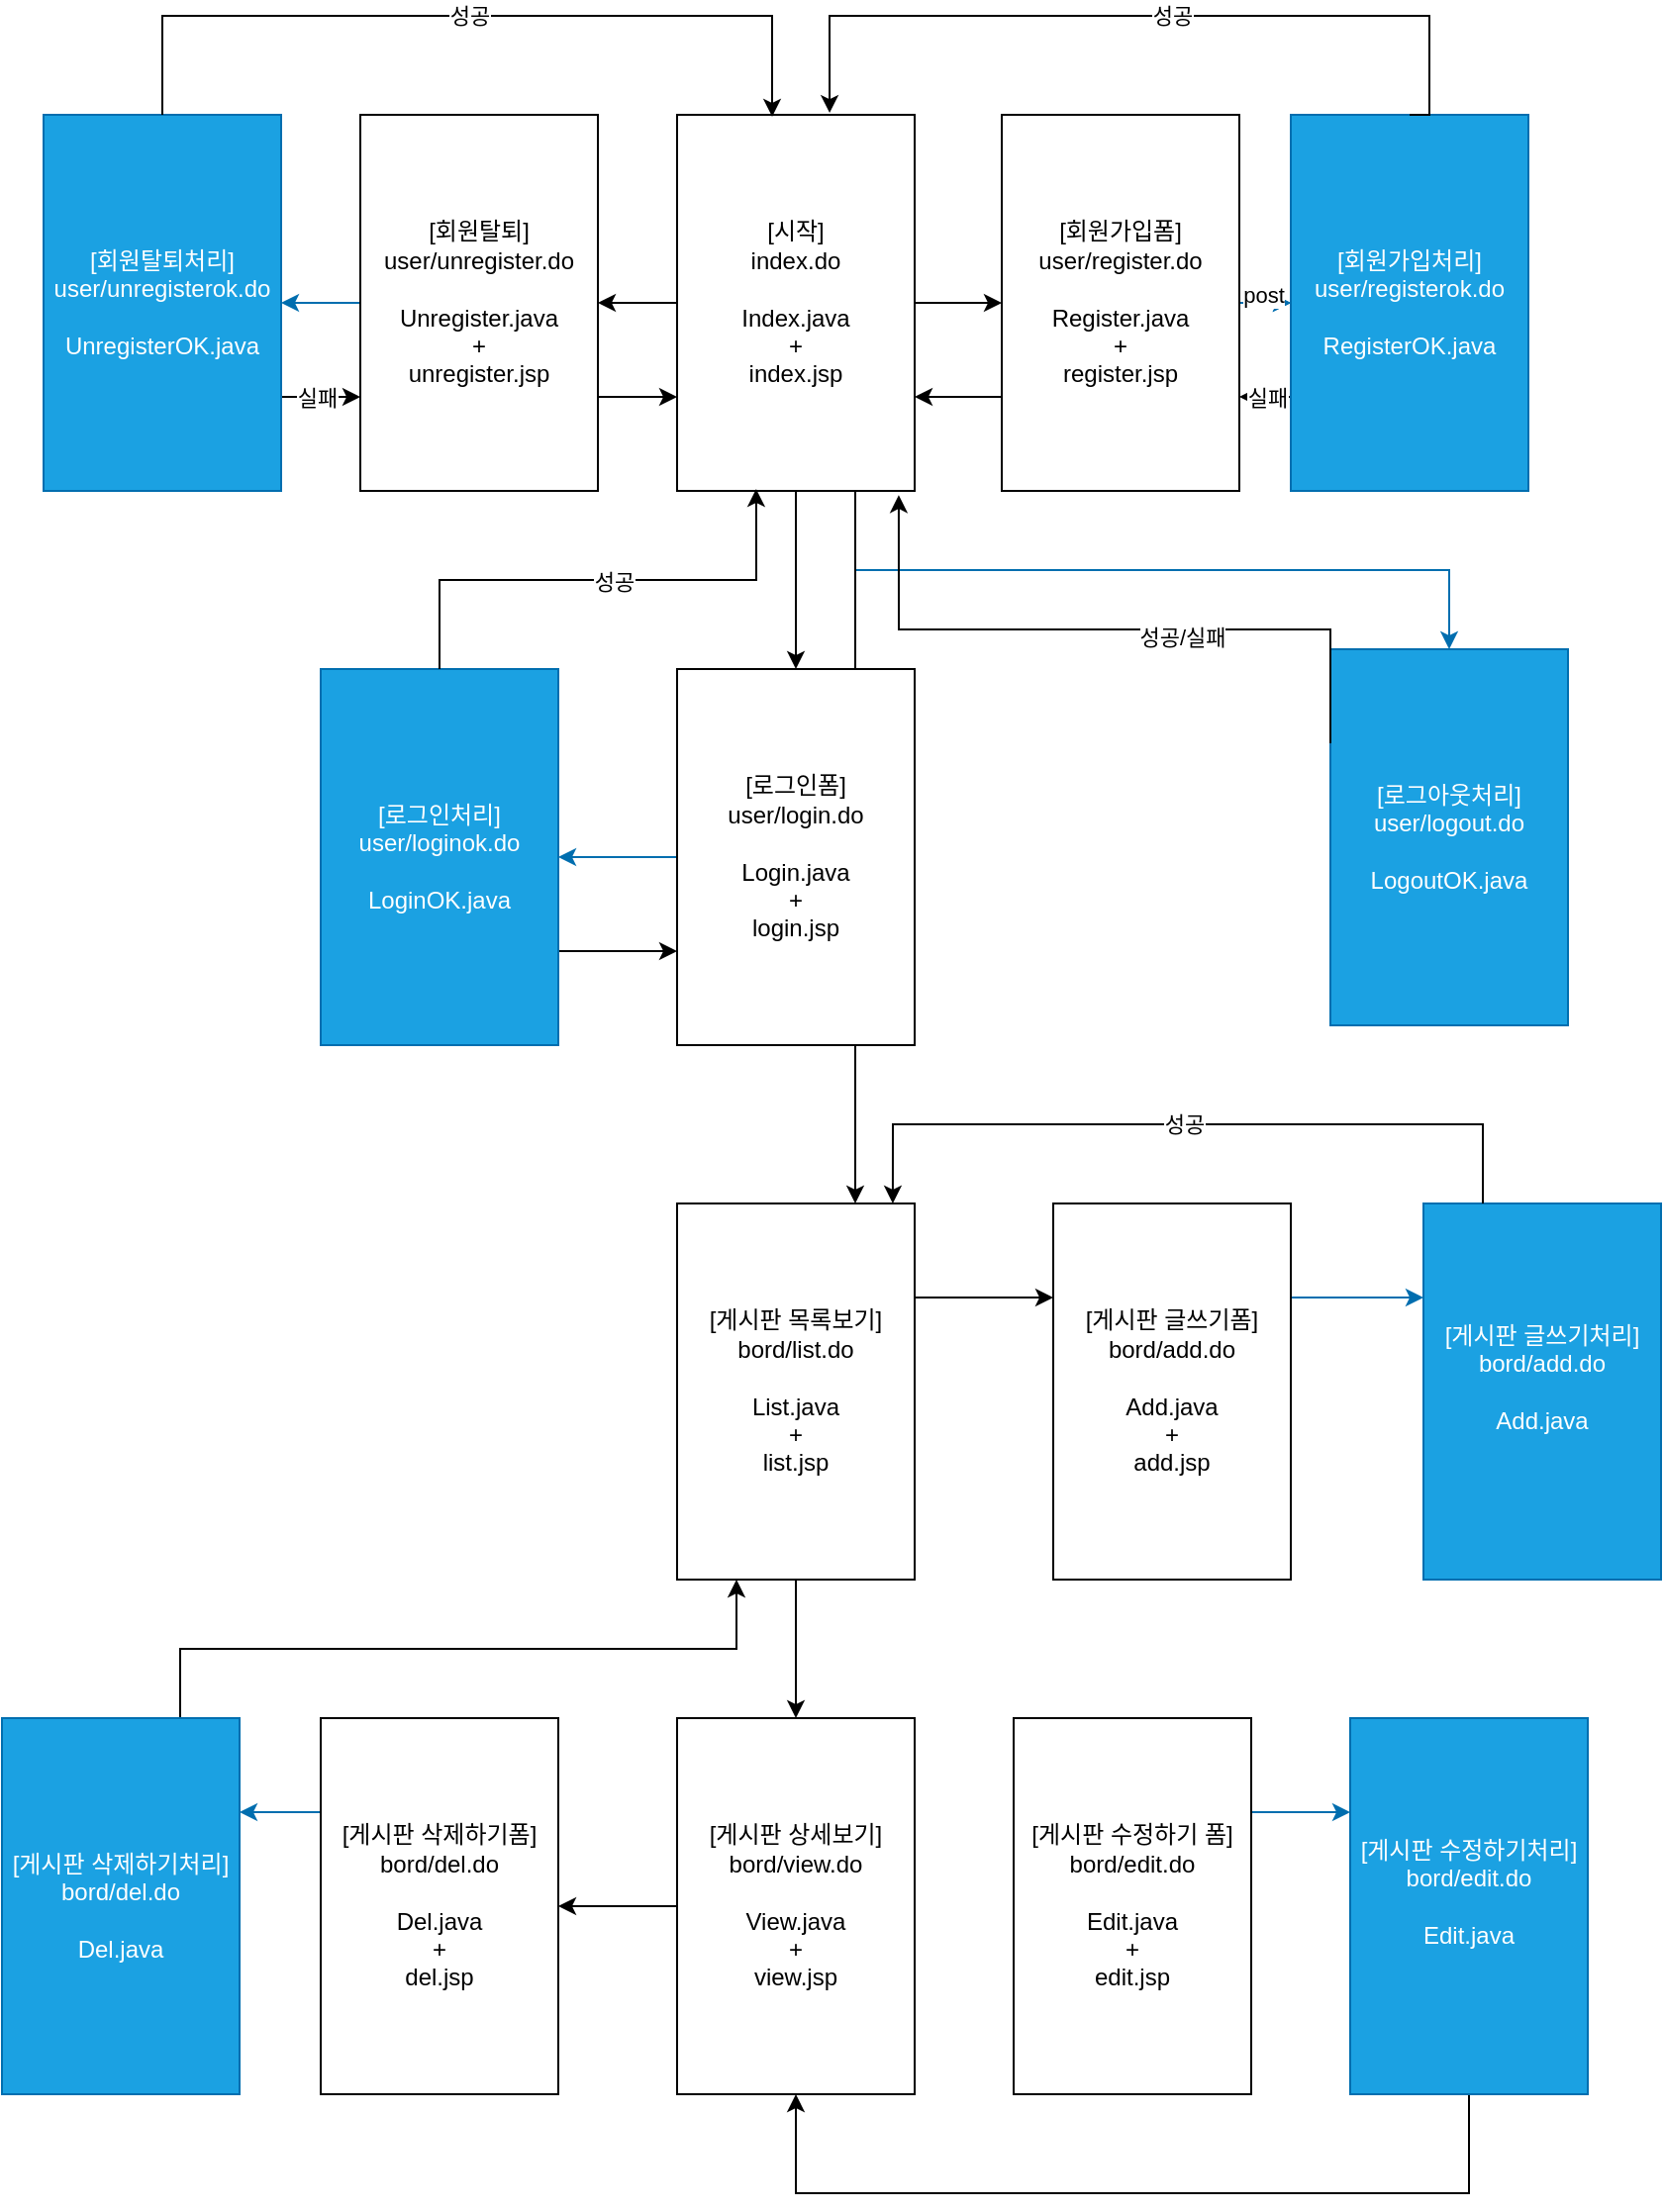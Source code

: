 <mxfile version="24.2.5" type="device">
  <diagram name="페이지-1" id="qOoINzbLJ0mBVMyMuKAZ">
    <mxGraphModel dx="2823" dy="1491" grid="1" gridSize="10" guides="1" tooltips="1" connect="1" arrows="1" fold="1" page="1" pageScale="1" pageWidth="827" pageHeight="1169" math="0" shadow="0">
      <root>
        <mxCell id="0" />
        <mxCell id="1" parent="0" />
        <mxCell id="RXcE0e4VwrwE3NYxU-un-3" style="edgeStyle=orthogonalEdgeStyle;rounded=0;orthogonalLoop=1;jettySize=auto;html=1;entryX=0;entryY=0.5;entryDx=0;entryDy=0;" edge="1" parent="1" source="RXcE0e4VwrwE3NYxU-un-1" target="RXcE0e4VwrwE3NYxU-un-2">
          <mxGeometry relative="1" as="geometry" />
        </mxCell>
        <mxCell id="RXcE0e4VwrwE3NYxU-un-22" style="edgeStyle=orthogonalEdgeStyle;rounded=0;orthogonalLoop=1;jettySize=auto;html=1;exitX=0;exitY=0.5;exitDx=0;exitDy=0;entryX=1;entryY=0.5;entryDx=0;entryDy=0;" edge="1" parent="1" source="RXcE0e4VwrwE3NYxU-un-1" target="RXcE0e4VwrwE3NYxU-un-17">
          <mxGeometry relative="1" as="geometry" />
        </mxCell>
        <mxCell id="RXcE0e4VwrwE3NYxU-un-36" style="edgeStyle=orthogonalEdgeStyle;rounded=0;orthogonalLoop=1;jettySize=auto;html=1;exitX=0.5;exitY=1;exitDx=0;exitDy=0;entryX=0.5;entryY=0;entryDx=0;entryDy=0;" edge="1" parent="1" source="RXcE0e4VwrwE3NYxU-un-1" target="RXcE0e4VwrwE3NYxU-un-26">
          <mxGeometry relative="1" as="geometry" />
        </mxCell>
        <mxCell id="RXcE0e4VwrwE3NYxU-un-38" style="edgeStyle=orthogonalEdgeStyle;rounded=0;orthogonalLoop=1;jettySize=auto;html=1;exitX=0.75;exitY=1;exitDx=0;exitDy=0;entryX=0.5;entryY=0;entryDx=0;entryDy=0;fillColor=#1ba1e2;strokeColor=#006EAF;" edge="1" parent="1" source="RXcE0e4VwrwE3NYxU-un-1" target="RXcE0e4VwrwE3NYxU-un-37">
          <mxGeometry relative="1" as="geometry" />
        </mxCell>
        <mxCell id="RXcE0e4VwrwE3NYxU-un-46" style="edgeStyle=orthogonalEdgeStyle;rounded=0;orthogonalLoop=1;jettySize=auto;html=1;exitX=0.75;exitY=1;exitDx=0;exitDy=0;entryX=0.75;entryY=0;entryDx=0;entryDy=0;" edge="1" parent="1" source="RXcE0e4VwrwE3NYxU-un-1" target="RXcE0e4VwrwE3NYxU-un-45">
          <mxGeometry relative="1" as="geometry" />
        </mxCell>
        <mxCell id="RXcE0e4VwrwE3NYxU-un-1" value="&lt;div&gt;[시작]&lt;/div&gt;&lt;div&gt;index.do&lt;/div&gt;&lt;div&gt;&lt;br&gt;&lt;/div&gt;Index.java&lt;div&gt;+&lt;/div&gt;&lt;div&gt;index.jsp&lt;/div&gt;" style="rounded=0;whiteSpace=wrap;html=1;" vertex="1" parent="1">
          <mxGeometry x="330" y="230" width="120" height="190" as="geometry" />
        </mxCell>
        <mxCell id="RXcE0e4VwrwE3NYxU-un-4" style="edgeStyle=orthogonalEdgeStyle;rounded=0;orthogonalLoop=1;jettySize=auto;html=1;exitX=0;exitY=0.75;exitDx=0;exitDy=0;entryX=1;entryY=0.75;entryDx=0;entryDy=0;" edge="1" parent="1" source="RXcE0e4VwrwE3NYxU-un-2" target="RXcE0e4VwrwE3NYxU-un-1">
          <mxGeometry relative="1" as="geometry" />
        </mxCell>
        <mxCell id="RXcE0e4VwrwE3NYxU-un-6" style="edgeStyle=orthogonalEdgeStyle;rounded=0;orthogonalLoop=1;jettySize=auto;html=1;exitX=1;exitY=0.5;exitDx=0;exitDy=0;fillColor=#1ba1e2;strokeColor=#006EAF;" edge="1" parent="1" source="RXcE0e4VwrwE3NYxU-un-2" target="RXcE0e4VwrwE3NYxU-un-5">
          <mxGeometry relative="1" as="geometry" />
        </mxCell>
        <mxCell id="RXcE0e4VwrwE3NYxU-un-12" value="" style="edgeStyle=orthogonalEdgeStyle;rounded=0;orthogonalLoop=1;jettySize=auto;html=1;fillColor=#1ba1e2;strokeColor=#006EAF;" edge="1" parent="1" source="RXcE0e4VwrwE3NYxU-un-2" target="RXcE0e4VwrwE3NYxU-un-5">
          <mxGeometry relative="1" as="geometry" />
        </mxCell>
        <mxCell id="RXcE0e4VwrwE3NYxU-un-14" value="post" style="edgeLabel;html=1;align=center;verticalAlign=middle;resizable=0;points=[];" vertex="1" connectable="0" parent="RXcE0e4VwrwE3NYxU-un-12">
          <mxGeometry x="0.033" y="-2" relative="1" as="geometry">
            <mxPoint y="-2" as="offset" />
          </mxGeometry>
        </mxCell>
        <mxCell id="RXcE0e4VwrwE3NYxU-un-2" value="[회원가입폼]&lt;div&gt;user/register.do&lt;br&gt;&lt;div&gt;&lt;br&gt;&lt;/div&gt;&lt;div&gt;Register.java&lt;/div&gt;&lt;div&gt;+&lt;/div&gt;&lt;div&gt;register.jsp&lt;/div&gt;&lt;/div&gt;" style="rounded=0;whiteSpace=wrap;html=1;" vertex="1" parent="1">
          <mxGeometry x="494" y="230" width="120" height="190" as="geometry" />
        </mxCell>
        <mxCell id="RXcE0e4VwrwE3NYxU-un-7" style="edgeStyle=orthogonalEdgeStyle;rounded=0;orthogonalLoop=1;jettySize=auto;html=1;exitX=0;exitY=0.75;exitDx=0;exitDy=0;entryX=1;entryY=0.75;entryDx=0;entryDy=0;" edge="1" parent="1" source="RXcE0e4VwrwE3NYxU-un-5" target="RXcE0e4VwrwE3NYxU-un-2">
          <mxGeometry relative="1" as="geometry" />
        </mxCell>
        <mxCell id="RXcE0e4VwrwE3NYxU-un-9" value="실패" style="edgeLabel;html=1;align=center;verticalAlign=middle;resizable=0;points=[];" vertex="1" connectable="0" parent="RXcE0e4VwrwE3NYxU-un-7">
          <mxGeometry x="-0.067" relative="1" as="geometry">
            <mxPoint as="offset" />
          </mxGeometry>
        </mxCell>
        <mxCell id="RXcE0e4VwrwE3NYxU-un-5" value="[회원가입처리]&lt;div&gt;user/registerok.do&lt;br&gt;&lt;div&gt;&lt;br&gt;&lt;/div&gt;&lt;div&gt;RegisterOK.java&lt;/div&gt;&lt;/div&gt;" style="rounded=0;whiteSpace=wrap;html=1;fillColor=#1ba1e2;fontColor=#ffffff;strokeColor=#006EAF;" vertex="1" parent="1">
          <mxGeometry x="640" y="230" width="120" height="190" as="geometry" />
        </mxCell>
        <mxCell id="RXcE0e4VwrwE3NYxU-un-19" style="edgeStyle=orthogonalEdgeStyle;rounded=0;orthogonalLoop=1;jettySize=auto;html=1;exitX=0;exitY=0.5;exitDx=0;exitDy=0;entryX=1;entryY=0.5;entryDx=0;entryDy=0;fillColor=#1ba1e2;strokeColor=#006EAF;" edge="1" parent="1" source="RXcE0e4VwrwE3NYxU-un-17" target="RXcE0e4VwrwE3NYxU-un-18">
          <mxGeometry relative="1" as="geometry" />
        </mxCell>
        <mxCell id="RXcE0e4VwrwE3NYxU-un-23" style="edgeStyle=orthogonalEdgeStyle;rounded=0;orthogonalLoop=1;jettySize=auto;html=1;exitX=1;exitY=0.75;exitDx=0;exitDy=0;entryX=0;entryY=0.75;entryDx=0;entryDy=0;" edge="1" parent="1" source="RXcE0e4VwrwE3NYxU-un-17" target="RXcE0e4VwrwE3NYxU-un-1">
          <mxGeometry relative="1" as="geometry" />
        </mxCell>
        <mxCell id="RXcE0e4VwrwE3NYxU-un-17" value="[회원탈퇴]&lt;div&gt;user/unregister.do&lt;/div&gt;&lt;div&gt;&lt;br&gt;&lt;/div&gt;&lt;div&gt;Unregister.java&lt;/div&gt;&lt;div&gt;+&lt;/div&gt;&lt;div&gt;unregister.jsp&lt;/div&gt;" style="rounded=0;whiteSpace=wrap;html=1;" vertex="1" parent="1">
          <mxGeometry x="170" y="230" width="120" height="190" as="geometry" />
        </mxCell>
        <mxCell id="RXcE0e4VwrwE3NYxU-un-20" style="edgeStyle=orthogonalEdgeStyle;rounded=0;orthogonalLoop=1;jettySize=auto;html=1;exitX=1;exitY=0.75;exitDx=0;exitDy=0;entryX=0;entryY=0.75;entryDx=0;entryDy=0;" edge="1" parent="1" source="RXcE0e4VwrwE3NYxU-un-18" target="RXcE0e4VwrwE3NYxU-un-17">
          <mxGeometry relative="1" as="geometry" />
        </mxCell>
        <mxCell id="RXcE0e4VwrwE3NYxU-un-21" value="실패" style="edgeLabel;html=1;align=center;verticalAlign=middle;resizable=0;points=[];" vertex="1" connectable="0" parent="RXcE0e4VwrwE3NYxU-un-20">
          <mxGeometry x="-0.1" y="1" relative="1" as="geometry">
            <mxPoint y="1" as="offset" />
          </mxGeometry>
        </mxCell>
        <mxCell id="RXcE0e4VwrwE3NYxU-un-18" value="[회원탈퇴처리]&lt;div&gt;user/unregisterok.do&lt;/div&gt;&lt;div&gt;&lt;br&gt;&lt;/div&gt;&lt;div&gt;UnregisterOK.java&lt;/div&gt;" style="rounded=0;whiteSpace=wrap;html=1;fillColor=#1ba1e2;fontColor=#ffffff;strokeColor=#006EAF;" vertex="1" parent="1">
          <mxGeometry x="10" y="230" width="120" height="190" as="geometry" />
        </mxCell>
        <mxCell id="RXcE0e4VwrwE3NYxU-un-24" style="edgeStyle=orthogonalEdgeStyle;rounded=0;orthogonalLoop=1;jettySize=auto;html=1;exitX=0.5;exitY=0;exitDx=0;exitDy=0;entryX=0.4;entryY=0.005;entryDx=0;entryDy=0;entryPerimeter=0;" edge="1" parent="1" source="RXcE0e4VwrwE3NYxU-un-18" target="RXcE0e4VwrwE3NYxU-un-1">
          <mxGeometry relative="1" as="geometry">
            <Array as="points">
              <mxPoint x="70" y="180" />
              <mxPoint x="378" y="180" />
            </Array>
          </mxGeometry>
        </mxCell>
        <mxCell id="RXcE0e4VwrwE3NYxU-un-25" value="성공" style="edgeLabel;html=1;align=center;verticalAlign=middle;resizable=0;points=[];" vertex="1" connectable="0" parent="RXcE0e4VwrwE3NYxU-un-24">
          <mxGeometry x="0.003" relative="1" as="geometry">
            <mxPoint as="offset" />
          </mxGeometry>
        </mxCell>
        <mxCell id="RXcE0e4VwrwE3NYxU-un-29" style="edgeStyle=orthogonalEdgeStyle;rounded=0;orthogonalLoop=1;jettySize=auto;html=1;fillColor=#1ba1e2;strokeColor=#006EAF;" edge="1" parent="1" source="RXcE0e4VwrwE3NYxU-un-26" target="RXcE0e4VwrwE3NYxU-un-28">
          <mxGeometry relative="1" as="geometry" />
        </mxCell>
        <mxCell id="RXcE0e4VwrwE3NYxU-un-26" value="&lt;div&gt;[로그인폼]&lt;/div&gt;&lt;div&gt;user/login.do&lt;/div&gt;&lt;div&gt;&lt;br&gt;&lt;/div&gt;Login.java&lt;div&gt;+&lt;/div&gt;&lt;div&gt;login.jsp&lt;/div&gt;" style="rounded=0;whiteSpace=wrap;html=1;" vertex="1" parent="1">
          <mxGeometry x="330" y="510" width="120" height="190" as="geometry" />
        </mxCell>
        <mxCell id="RXcE0e4VwrwE3NYxU-un-30" style="edgeStyle=orthogonalEdgeStyle;rounded=0;orthogonalLoop=1;jettySize=auto;html=1;exitX=1;exitY=0.75;exitDx=0;exitDy=0;entryX=0;entryY=0.75;entryDx=0;entryDy=0;" edge="1" parent="1" source="RXcE0e4VwrwE3NYxU-un-28" target="RXcE0e4VwrwE3NYxU-un-26">
          <mxGeometry relative="1" as="geometry" />
        </mxCell>
        <mxCell id="RXcE0e4VwrwE3NYxU-un-28" value="&lt;div&gt;[로그인처리]&lt;/div&gt;&lt;div&gt;user/loginok.do&lt;/div&gt;&lt;div&gt;&lt;br&gt;&lt;/div&gt;LoginOK.java" style="rounded=0;whiteSpace=wrap;html=1;fillColor=#1ba1e2;fontColor=#ffffff;strokeColor=#006EAF;" vertex="1" parent="1">
          <mxGeometry x="150" y="510" width="120" height="190" as="geometry" />
        </mxCell>
        <mxCell id="RXcE0e4VwrwE3NYxU-un-34" style="edgeStyle=orthogonalEdgeStyle;rounded=0;orthogonalLoop=1;jettySize=auto;html=1;exitX=0.5;exitY=0;exitDx=0;exitDy=0;entryX=0.333;entryY=0.995;entryDx=0;entryDy=0;entryPerimeter=0;" edge="1" parent="1" source="RXcE0e4VwrwE3NYxU-un-28" target="RXcE0e4VwrwE3NYxU-un-1">
          <mxGeometry relative="1" as="geometry" />
        </mxCell>
        <mxCell id="RXcE0e4VwrwE3NYxU-un-35" value="성공" style="edgeLabel;html=1;align=center;verticalAlign=middle;resizable=0;points=[];" vertex="1" connectable="0" parent="RXcE0e4VwrwE3NYxU-un-34">
          <mxGeometry x="0.06" y="-1" relative="1" as="geometry">
            <mxPoint as="offset" />
          </mxGeometry>
        </mxCell>
        <mxCell id="RXcE0e4VwrwE3NYxU-un-37" value="&lt;div&gt;[로그아웃처리]&lt;/div&gt;&lt;div&gt;user/logout.do&lt;/div&gt;&lt;div&gt;&lt;br&gt;&lt;/div&gt;&lt;div&gt;LogoutOK.java&lt;/div&gt;" style="rounded=0;whiteSpace=wrap;html=1;fillColor=#1ba1e2;fontColor=#ffffff;strokeColor=#006EAF;" vertex="1" parent="1">
          <mxGeometry x="660" y="500" width="120" height="190" as="geometry" />
        </mxCell>
        <mxCell id="RXcE0e4VwrwE3NYxU-un-39" style="edgeStyle=orthogonalEdgeStyle;rounded=0;orthogonalLoop=1;jettySize=auto;html=1;exitX=0.5;exitY=0;exitDx=0;exitDy=0;entryX=0.642;entryY=-0.005;entryDx=0;entryDy=0;entryPerimeter=0;" edge="1" parent="1" source="RXcE0e4VwrwE3NYxU-un-5" target="RXcE0e4VwrwE3NYxU-un-1">
          <mxGeometry relative="1" as="geometry">
            <Array as="points">
              <mxPoint x="710" y="180" />
              <mxPoint x="407" y="180" />
            </Array>
          </mxGeometry>
        </mxCell>
        <mxCell id="RXcE0e4VwrwE3NYxU-un-40" value="성공" style="edgeLabel;html=1;align=center;verticalAlign=middle;resizable=0;points=[];" vertex="1" connectable="0" parent="RXcE0e4VwrwE3NYxU-un-39">
          <mxGeometry x="-0.078" relative="1" as="geometry">
            <mxPoint as="offset" />
          </mxGeometry>
        </mxCell>
        <mxCell id="RXcE0e4VwrwE3NYxU-un-43" style="edgeStyle=orthogonalEdgeStyle;rounded=0;orthogonalLoop=1;jettySize=auto;html=1;exitX=0;exitY=0.25;exitDx=0;exitDy=0;entryX=0.933;entryY=1.011;entryDx=0;entryDy=0;entryPerimeter=0;" edge="1" parent="1" source="RXcE0e4VwrwE3NYxU-un-37" target="RXcE0e4VwrwE3NYxU-un-1">
          <mxGeometry relative="1" as="geometry">
            <Array as="points">
              <mxPoint x="660" y="490" />
              <mxPoint x="442" y="490" />
            </Array>
          </mxGeometry>
        </mxCell>
        <mxCell id="RXcE0e4VwrwE3NYxU-un-44" value="성공/실패" style="edgeLabel;html=1;align=center;verticalAlign=middle;resizable=0;points=[];" vertex="1" connectable="0" parent="RXcE0e4VwrwE3NYxU-un-43">
          <mxGeometry x="-0.223" y="4" relative="1" as="geometry">
            <mxPoint x="1" as="offset" />
          </mxGeometry>
        </mxCell>
        <mxCell id="RXcE0e4VwrwE3NYxU-un-48" style="edgeStyle=orthogonalEdgeStyle;rounded=0;orthogonalLoop=1;jettySize=auto;html=1;exitX=1;exitY=0.25;exitDx=0;exitDy=0;entryX=0;entryY=0.25;entryDx=0;entryDy=0;" edge="1" parent="1" source="RXcE0e4VwrwE3NYxU-un-45" target="RXcE0e4VwrwE3NYxU-un-47">
          <mxGeometry relative="1" as="geometry" />
        </mxCell>
        <mxCell id="RXcE0e4VwrwE3NYxU-un-54" style="edgeStyle=orthogonalEdgeStyle;rounded=0;orthogonalLoop=1;jettySize=auto;html=1;exitX=0.5;exitY=1;exitDx=0;exitDy=0;" edge="1" parent="1" source="RXcE0e4VwrwE3NYxU-un-45" target="RXcE0e4VwrwE3NYxU-un-53">
          <mxGeometry relative="1" as="geometry" />
        </mxCell>
        <mxCell id="RXcE0e4VwrwE3NYxU-un-45" value="&lt;div&gt;[게시판 목록보기]&lt;/div&gt;&lt;div&gt;bord/list.do&lt;/div&gt;&lt;div&gt;&lt;br&gt;&lt;/div&gt;List.java&lt;div&gt;+&lt;/div&gt;&lt;div&gt;list.jsp&lt;/div&gt;" style="rounded=0;whiteSpace=wrap;html=1;" vertex="1" parent="1">
          <mxGeometry x="330" y="780" width="120" height="190" as="geometry" />
        </mxCell>
        <mxCell id="RXcE0e4VwrwE3NYxU-un-50" style="edgeStyle=orthogonalEdgeStyle;rounded=0;orthogonalLoop=1;jettySize=auto;html=1;exitX=1;exitY=0.25;exitDx=0;exitDy=0;entryX=0;entryY=0.25;entryDx=0;entryDy=0;fillColor=#1ba1e2;strokeColor=#006EAF;" edge="1" parent="1" source="RXcE0e4VwrwE3NYxU-un-47" target="RXcE0e4VwrwE3NYxU-un-49">
          <mxGeometry relative="1" as="geometry" />
        </mxCell>
        <mxCell id="RXcE0e4VwrwE3NYxU-un-47" value="&lt;div&gt;[게시판 글쓰기폼]&lt;/div&gt;&lt;div&gt;bord/add.do&lt;/div&gt;&lt;div&gt;&lt;br&gt;&lt;/div&gt;Add.java&lt;div&gt;+&lt;/div&gt;&lt;div&gt;add.jsp&lt;/div&gt;" style="rounded=0;whiteSpace=wrap;html=1;" vertex="1" parent="1">
          <mxGeometry x="520" y="780" width="120" height="190" as="geometry" />
        </mxCell>
        <mxCell id="RXcE0e4VwrwE3NYxU-un-49" value="&lt;div&gt;[게시판 글쓰기처리]&lt;/div&gt;&lt;div&gt;bord/add.do&lt;/div&gt;&lt;div&gt;&lt;br&gt;&lt;/div&gt;Add.java&lt;div&gt;&lt;br&gt;&lt;/div&gt;" style="rounded=0;whiteSpace=wrap;html=1;fillColor=#1ba1e2;fontColor=#ffffff;strokeColor=#006EAF;" vertex="1" parent="1">
          <mxGeometry x="707" y="780" width="120" height="190" as="geometry" />
        </mxCell>
        <mxCell id="RXcE0e4VwrwE3NYxU-un-51" style="edgeStyle=orthogonalEdgeStyle;rounded=0;orthogonalLoop=1;jettySize=auto;html=1;exitX=0.25;exitY=0;exitDx=0;exitDy=0;entryX=0.908;entryY=0;entryDx=0;entryDy=0;entryPerimeter=0;" edge="1" parent="1" source="RXcE0e4VwrwE3NYxU-un-49" target="RXcE0e4VwrwE3NYxU-un-45">
          <mxGeometry relative="1" as="geometry">
            <Array as="points">
              <mxPoint x="737" y="740" />
              <mxPoint x="439" y="740" />
            </Array>
          </mxGeometry>
        </mxCell>
        <mxCell id="RXcE0e4VwrwE3NYxU-un-52" value="성공" style="edgeLabel;html=1;align=center;verticalAlign=middle;resizable=0;points=[];" vertex="1" connectable="0" parent="RXcE0e4VwrwE3NYxU-un-51">
          <mxGeometry x="0.011" relative="1" as="geometry">
            <mxPoint as="offset" />
          </mxGeometry>
        </mxCell>
        <mxCell id="RXcE0e4VwrwE3NYxU-un-62" style="edgeStyle=orthogonalEdgeStyle;rounded=0;orthogonalLoop=1;jettySize=auto;html=1;exitX=1;exitY=0.5;exitDx=0;exitDy=0;entryX=0;entryY=0.5;entryDx=0;entryDy=0;" edge="1" parent="1" source="RXcE0e4VwrwE3NYxU-un-53" target="RXcE0e4VwrwE3NYxU-un-60">
          <mxGeometry relative="1" as="geometry" />
        </mxCell>
        <mxCell id="RXcE0e4VwrwE3NYxU-un-53" value="&lt;div&gt;[게시판 상세보기]&lt;/div&gt;&lt;div&gt;bord/view.do&lt;/div&gt;&lt;div&gt;&lt;br&gt;&lt;/div&gt;View.java&lt;div&gt;+&lt;/div&gt;&lt;div&gt;view.jsp&lt;/div&gt;" style="rounded=0;whiteSpace=wrap;html=1;direction=west;" vertex="1" parent="1">
          <mxGeometry x="330" y="1040" width="120" height="190" as="geometry" />
        </mxCell>
        <mxCell id="RXcE0e4VwrwE3NYxU-un-57" style="edgeStyle=orthogonalEdgeStyle;rounded=0;orthogonalLoop=1;jettySize=auto;html=1;exitX=0;exitY=0.75;exitDx=0;exitDy=0;entryX=1;entryY=0.75;entryDx=0;entryDy=0;fillColor=#1ba1e2;strokeColor=#006EAF;" edge="1" parent="1" source="RXcE0e4VwrwE3NYxU-un-55" target="RXcE0e4VwrwE3NYxU-un-56">
          <mxGeometry relative="1" as="geometry" />
        </mxCell>
        <mxCell id="RXcE0e4VwrwE3NYxU-un-55" value="&lt;div&gt;[게시판 수정하기 폼]&lt;/div&gt;&lt;div&gt;bord/edit.do&lt;/div&gt;&lt;div&gt;&lt;br&gt;&lt;/div&gt;Edit.java&lt;div&gt;+&lt;/div&gt;&lt;div&gt;edit.jsp&lt;/div&gt;" style="rounded=0;whiteSpace=wrap;html=1;direction=west;" vertex="1" parent="1">
          <mxGeometry x="500" y="1040" width="120" height="190" as="geometry" />
        </mxCell>
        <mxCell id="RXcE0e4VwrwE3NYxU-un-59" style="edgeStyle=orthogonalEdgeStyle;rounded=0;orthogonalLoop=1;jettySize=auto;html=1;exitX=0.5;exitY=0;exitDx=0;exitDy=0;entryX=0.5;entryY=0;entryDx=0;entryDy=0;" edge="1" parent="1" source="RXcE0e4VwrwE3NYxU-un-56" target="RXcE0e4VwrwE3NYxU-un-53">
          <mxGeometry relative="1" as="geometry">
            <Array as="points">
              <mxPoint x="730" y="1280" />
              <mxPoint x="390" y="1280" />
            </Array>
          </mxGeometry>
        </mxCell>
        <mxCell id="RXcE0e4VwrwE3NYxU-un-56" value="&lt;div&gt;[게시판 수정하기처리]&lt;/div&gt;&lt;div&gt;bord/edit.do&lt;/div&gt;&lt;div&gt;&lt;br&gt;&lt;/div&gt;Edit.java&lt;div&gt;&lt;br&gt;&lt;/div&gt;" style="rounded=0;whiteSpace=wrap;html=1;direction=west;fillColor=#1ba1e2;fontColor=#ffffff;strokeColor=#006EAF;" vertex="1" parent="1">
          <mxGeometry x="670" y="1040" width="120" height="190" as="geometry" />
        </mxCell>
        <mxCell id="RXcE0e4VwrwE3NYxU-un-64" style="edgeStyle=orthogonalEdgeStyle;rounded=0;orthogonalLoop=1;jettySize=auto;html=1;exitX=1;exitY=0.75;exitDx=0;exitDy=0;entryX=0;entryY=0.75;entryDx=0;entryDy=0;fillColor=#1ba1e2;strokeColor=#006EAF;" edge="1" parent="1" source="RXcE0e4VwrwE3NYxU-un-60" target="RXcE0e4VwrwE3NYxU-un-63">
          <mxGeometry relative="1" as="geometry" />
        </mxCell>
        <mxCell id="RXcE0e4VwrwE3NYxU-un-60" value="&lt;div&gt;[게시판 삭제하기폼]&lt;/div&gt;&lt;div&gt;bord/del.do&lt;/div&gt;&lt;div&gt;&lt;br&gt;&lt;/div&gt;Del.java&lt;div&gt;+&lt;/div&gt;&lt;div&gt;del.jsp&lt;/div&gt;" style="rounded=0;whiteSpace=wrap;html=1;direction=west;" vertex="1" parent="1">
          <mxGeometry x="150" y="1040" width="120" height="190" as="geometry" />
        </mxCell>
        <mxCell id="RXcE0e4VwrwE3NYxU-un-65" style="edgeStyle=orthogonalEdgeStyle;rounded=0;orthogonalLoop=1;jettySize=auto;html=1;exitX=0.25;exitY=1;exitDx=0;exitDy=0;entryX=0.25;entryY=1;entryDx=0;entryDy=0;" edge="1" parent="1" source="RXcE0e4VwrwE3NYxU-un-63" target="RXcE0e4VwrwE3NYxU-un-45">
          <mxGeometry relative="1" as="geometry" />
        </mxCell>
        <mxCell id="RXcE0e4VwrwE3NYxU-un-63" value="&lt;div&gt;[게시판 삭제하기처리]&lt;/div&gt;&lt;div&gt;bord/del.do&lt;/div&gt;&lt;div&gt;&lt;br&gt;&lt;/div&gt;Del.java" style="rounded=0;whiteSpace=wrap;html=1;direction=west;fillColor=#1ba1e2;fontColor=#ffffff;strokeColor=#006EAF;" vertex="1" parent="1">
          <mxGeometry x="-11" y="1040" width="120" height="190" as="geometry" />
        </mxCell>
      </root>
    </mxGraphModel>
  </diagram>
</mxfile>
